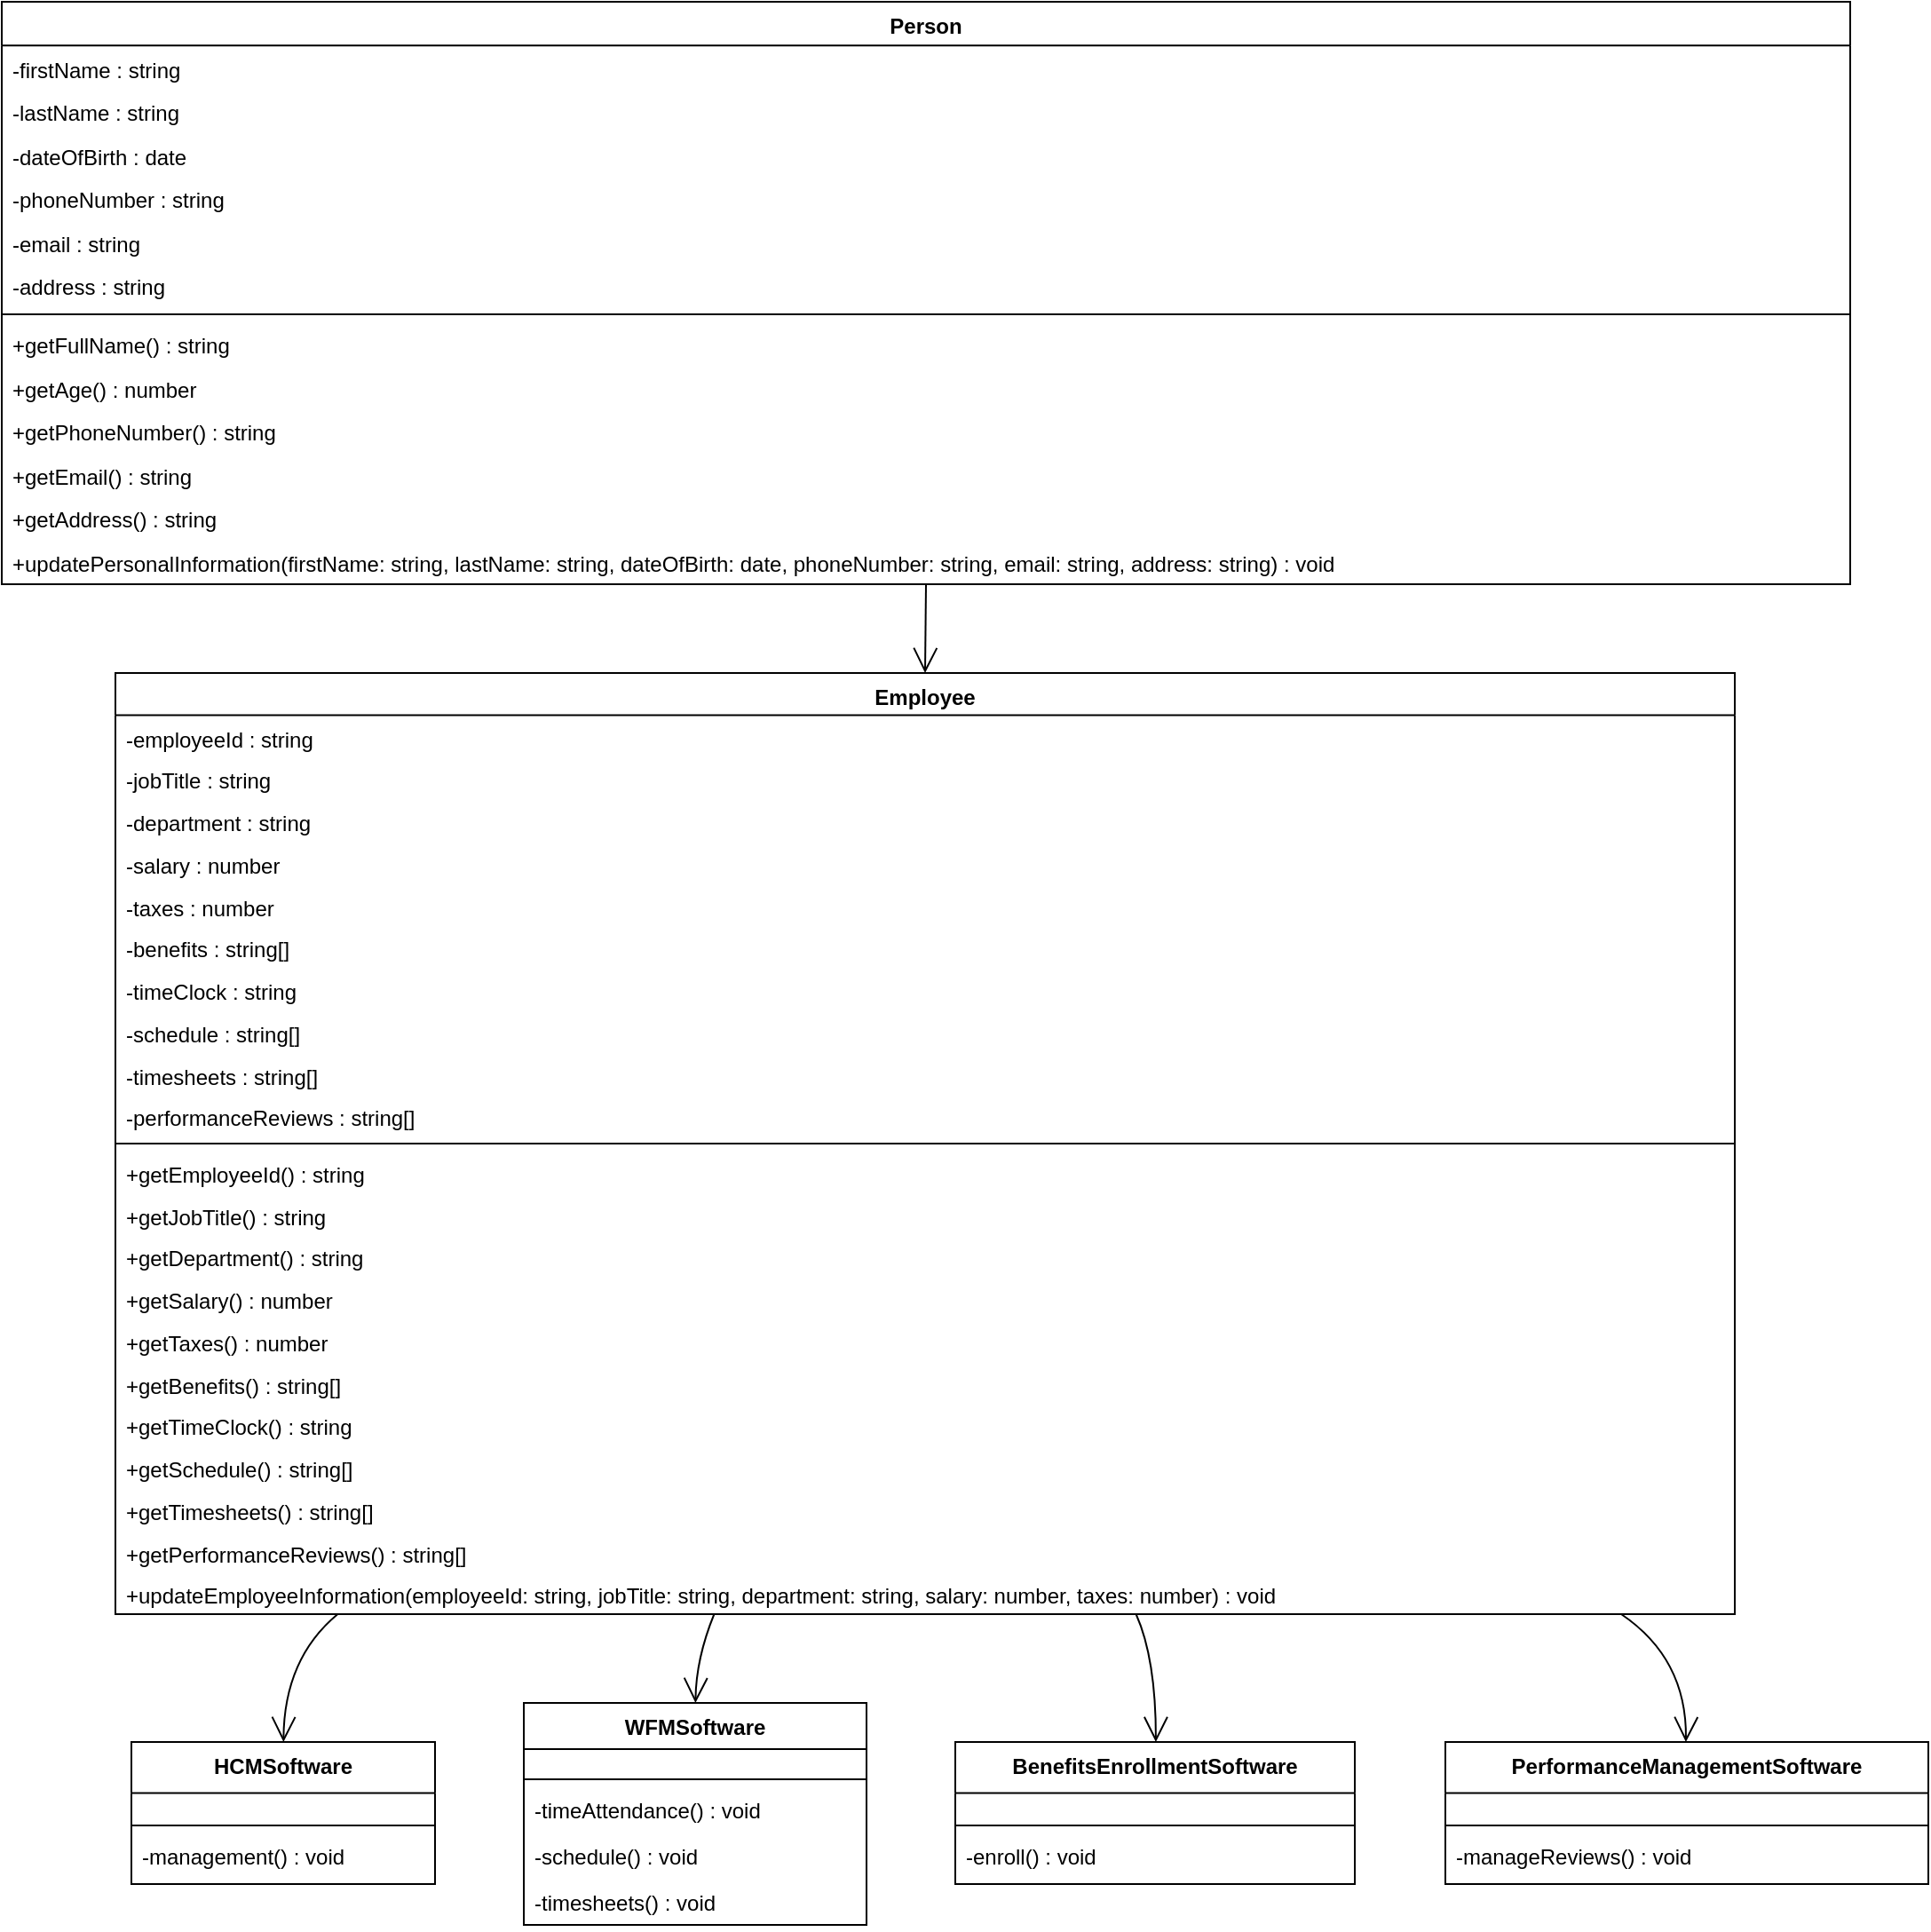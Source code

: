 <mxfile version="22.1.19" type="github">
  <diagram name="Page-1" id="Dys4mZfJFTHJ29TNCtgv">
    <mxGraphModel>
      <root>
        <mxCell id="0" />
        <mxCell id="1" parent="0" />
        <mxCell id="2" value="Person" style="swimlane;fontStyle=1;align=center;verticalAlign=top;childLayout=stackLayout;horizontal=1;startSize=24.577;horizontalStack=0;resizeParent=1;resizeParentMax=0;resizeLast=0;collapsible=0;marginBottom=0;" vertex="1" parent="1">
          <mxGeometry x="8" y="8" width="1041" height="328" as="geometry" />
        </mxCell>
        <mxCell id="3" value="-firstName : string" style="text;strokeColor=none;fillColor=none;align=left;verticalAlign=top;spacingLeft=4;spacingRight=4;overflow=hidden;rotatable=0;points=[[0,0.5],[1,0.5]];portConstraint=eastwest;" vertex="1" parent="2">
          <mxGeometry y="25" width="1041" height="25" as="geometry" />
        </mxCell>
        <mxCell id="4" value="-lastName : string" style="text;strokeColor=none;fillColor=none;align=left;verticalAlign=top;spacingLeft=4;spacingRight=4;overflow=hidden;rotatable=0;points=[[0,0.5],[1,0.5]];portConstraint=eastwest;" vertex="1" parent="2">
          <mxGeometry y="49" width="1041" height="25" as="geometry" />
        </mxCell>
        <mxCell id="5" value="-dateOfBirth : date" style="text;strokeColor=none;fillColor=none;align=left;verticalAlign=top;spacingLeft=4;spacingRight=4;overflow=hidden;rotatable=0;points=[[0,0.5],[1,0.5]];portConstraint=eastwest;" vertex="1" parent="2">
          <mxGeometry y="74" width="1041" height="25" as="geometry" />
        </mxCell>
        <mxCell id="6" value="-phoneNumber : string" style="text;strokeColor=none;fillColor=none;align=left;verticalAlign=top;spacingLeft=4;spacingRight=4;overflow=hidden;rotatable=0;points=[[0,0.5],[1,0.5]];portConstraint=eastwest;" vertex="1" parent="2">
          <mxGeometry y="98" width="1041" height="25" as="geometry" />
        </mxCell>
        <mxCell id="7" value="-email : string" style="text;strokeColor=none;fillColor=none;align=left;verticalAlign=top;spacingLeft=4;spacingRight=4;overflow=hidden;rotatable=0;points=[[0,0.5],[1,0.5]];portConstraint=eastwest;" vertex="1" parent="2">
          <mxGeometry y="123" width="1041" height="25" as="geometry" />
        </mxCell>
        <mxCell id="8" value="-address : string" style="text;strokeColor=none;fillColor=none;align=left;verticalAlign=top;spacingLeft=4;spacingRight=4;overflow=hidden;rotatable=0;points=[[0,0.5],[1,0.5]];portConstraint=eastwest;" vertex="1" parent="2">
          <mxGeometry y="147" width="1041" height="25" as="geometry" />
        </mxCell>
        <mxCell id="9" style="line;strokeWidth=1;fillColor=none;align=left;verticalAlign=middle;spacingTop=-1;spacingLeft=3;spacingRight=3;rotatable=0;labelPosition=right;points=[];portConstraint=eastwest;strokeColor=inherit;" vertex="1" parent="2">
          <mxGeometry y="172" width="1041" height="8" as="geometry" />
        </mxCell>
        <mxCell id="10" value="+getFullName() : string" style="text;strokeColor=none;fillColor=none;align=left;verticalAlign=top;spacingLeft=4;spacingRight=4;overflow=hidden;rotatable=0;points=[[0,0.5],[1,0.5]];portConstraint=eastwest;" vertex="1" parent="2">
          <mxGeometry y="180" width="1041" height="25" as="geometry" />
        </mxCell>
        <mxCell id="11" value="+getAge() : number" style="text;strokeColor=none;fillColor=none;align=left;verticalAlign=top;spacingLeft=4;spacingRight=4;overflow=hidden;rotatable=0;points=[[0,0.5],[1,0.5]];portConstraint=eastwest;" vertex="1" parent="2">
          <mxGeometry y="205" width="1041" height="25" as="geometry" />
        </mxCell>
        <mxCell id="12" value="+getPhoneNumber() : string" style="text;strokeColor=none;fillColor=none;align=left;verticalAlign=top;spacingLeft=4;spacingRight=4;overflow=hidden;rotatable=0;points=[[0,0.5],[1,0.5]];portConstraint=eastwest;" vertex="1" parent="2">
          <mxGeometry y="229" width="1041" height="25" as="geometry" />
        </mxCell>
        <mxCell id="13" value="+getEmail() : string" style="text;strokeColor=none;fillColor=none;align=left;verticalAlign=top;spacingLeft=4;spacingRight=4;overflow=hidden;rotatable=0;points=[[0,0.5],[1,0.5]];portConstraint=eastwest;" vertex="1" parent="2">
          <mxGeometry y="254" width="1041" height="25" as="geometry" />
        </mxCell>
        <mxCell id="14" value="+getAddress() : string" style="text;strokeColor=none;fillColor=none;align=left;verticalAlign=top;spacingLeft=4;spacingRight=4;overflow=hidden;rotatable=0;points=[[0,0.5],[1,0.5]];portConstraint=eastwest;" vertex="1" parent="2">
          <mxGeometry y="278" width="1041" height="25" as="geometry" />
        </mxCell>
        <mxCell id="15" value="+updatePersonalInformation(firstName: string, lastName: string, dateOfBirth: date, phoneNumber: string, email: string, address: string) : void" style="text;strokeColor=none;fillColor=none;align=left;verticalAlign=top;spacingLeft=4;spacingRight=4;overflow=hidden;rotatable=0;points=[[0,0.5],[1,0.5]];portConstraint=eastwest;" vertex="1" parent="2">
          <mxGeometry y="303" width="1041" height="25" as="geometry" />
        </mxCell>
        <mxCell id="16" value="Employee" style="swimlane;fontStyle=1;align=center;verticalAlign=top;childLayout=stackLayout;horizontal=1;startSize=23.727;horizontalStack=0;resizeParent=1;resizeParentMax=0;resizeLast=0;collapsible=0;marginBottom=0;" vertex="1" parent="1">
          <mxGeometry x="72" y="386" width="912" height="530" as="geometry" />
        </mxCell>
        <mxCell id="17" value="-employeeId : string" style="text;strokeColor=none;fillColor=none;align=left;verticalAlign=top;spacingLeft=4;spacingRight=4;overflow=hidden;rotatable=0;points=[[0,0.5],[1,0.5]];portConstraint=eastwest;" vertex="1" parent="16">
          <mxGeometry y="24" width="912" height="24" as="geometry" />
        </mxCell>
        <mxCell id="18" value="-jobTitle : string" style="text;strokeColor=none;fillColor=none;align=left;verticalAlign=top;spacingLeft=4;spacingRight=4;overflow=hidden;rotatable=0;points=[[0,0.5],[1,0.5]];portConstraint=eastwest;" vertex="1" parent="16">
          <mxGeometry y="47" width="912" height="24" as="geometry" />
        </mxCell>
        <mxCell id="19" value="-department : string" style="text;strokeColor=none;fillColor=none;align=left;verticalAlign=top;spacingLeft=4;spacingRight=4;overflow=hidden;rotatable=0;points=[[0,0.5],[1,0.5]];portConstraint=eastwest;" vertex="1" parent="16">
          <mxGeometry y="71" width="912" height="24" as="geometry" />
        </mxCell>
        <mxCell id="20" value="-salary : number" style="text;strokeColor=none;fillColor=none;align=left;verticalAlign=top;spacingLeft=4;spacingRight=4;overflow=hidden;rotatable=0;points=[[0,0.5],[1,0.5]];portConstraint=eastwest;" vertex="1" parent="16">
          <mxGeometry y="95" width="912" height="24" as="geometry" />
        </mxCell>
        <mxCell id="21" value="-taxes : number" style="text;strokeColor=none;fillColor=none;align=left;verticalAlign=top;spacingLeft=4;spacingRight=4;overflow=hidden;rotatable=0;points=[[0,0.5],[1,0.5]];portConstraint=eastwest;" vertex="1" parent="16">
          <mxGeometry y="119" width="912" height="24" as="geometry" />
        </mxCell>
        <mxCell id="22" value="-benefits : string[]" style="text;strokeColor=none;fillColor=none;align=left;verticalAlign=top;spacingLeft=4;spacingRight=4;overflow=hidden;rotatable=0;points=[[0,0.5],[1,0.5]];portConstraint=eastwest;" vertex="1" parent="16">
          <mxGeometry y="142" width="912" height="24" as="geometry" />
        </mxCell>
        <mxCell id="23" value="-timeClock : string" style="text;strokeColor=none;fillColor=none;align=left;verticalAlign=top;spacingLeft=4;spacingRight=4;overflow=hidden;rotatable=0;points=[[0,0.5],[1,0.5]];portConstraint=eastwest;" vertex="1" parent="16">
          <mxGeometry y="166" width="912" height="24" as="geometry" />
        </mxCell>
        <mxCell id="24" value="-schedule : string[]" style="text;strokeColor=none;fillColor=none;align=left;verticalAlign=top;spacingLeft=4;spacingRight=4;overflow=hidden;rotatable=0;points=[[0,0.5],[1,0.5]];portConstraint=eastwest;" vertex="1" parent="16">
          <mxGeometry y="190" width="912" height="24" as="geometry" />
        </mxCell>
        <mxCell id="25" value="-timesheets : string[]" style="text;strokeColor=none;fillColor=none;align=left;verticalAlign=top;spacingLeft=4;spacingRight=4;overflow=hidden;rotatable=0;points=[[0,0.5],[1,0.5]];portConstraint=eastwest;" vertex="1" parent="16">
          <mxGeometry y="214" width="912" height="24" as="geometry" />
        </mxCell>
        <mxCell id="26" value="-performanceReviews : string[]" style="text;strokeColor=none;fillColor=none;align=left;verticalAlign=top;spacingLeft=4;spacingRight=4;overflow=hidden;rotatable=0;points=[[0,0.5],[1,0.5]];portConstraint=eastwest;" vertex="1" parent="16">
          <mxGeometry y="237" width="912" height="24" as="geometry" />
        </mxCell>
        <mxCell id="27" style="line;strokeWidth=1;fillColor=none;align=left;verticalAlign=middle;spacingTop=-1;spacingLeft=3;spacingRight=3;rotatable=0;labelPosition=right;points=[];portConstraint=eastwest;strokeColor=inherit;" vertex="1" parent="16">
          <mxGeometry y="261" width="912" height="8" as="geometry" />
        </mxCell>
        <mxCell id="28" value="+getEmployeeId() : string" style="text;strokeColor=none;fillColor=none;align=left;verticalAlign=top;spacingLeft=4;spacingRight=4;overflow=hidden;rotatable=0;points=[[0,0.5],[1,0.5]];portConstraint=eastwest;" vertex="1" parent="16">
          <mxGeometry y="269" width="912" height="24" as="geometry" />
        </mxCell>
        <mxCell id="29" value="+getJobTitle() : string" style="text;strokeColor=none;fillColor=none;align=left;verticalAlign=top;spacingLeft=4;spacingRight=4;overflow=hidden;rotatable=0;points=[[0,0.5],[1,0.5]];portConstraint=eastwest;" vertex="1" parent="16">
          <mxGeometry y="293" width="912" height="24" as="geometry" />
        </mxCell>
        <mxCell id="30" value="+getDepartment() : string" style="text;strokeColor=none;fillColor=none;align=left;verticalAlign=top;spacingLeft=4;spacingRight=4;overflow=hidden;rotatable=0;points=[[0,0.5],[1,0.5]];portConstraint=eastwest;" vertex="1" parent="16">
          <mxGeometry y="316" width="912" height="24" as="geometry" />
        </mxCell>
        <mxCell id="31" value="+getSalary() : number" style="text;strokeColor=none;fillColor=none;align=left;verticalAlign=top;spacingLeft=4;spacingRight=4;overflow=hidden;rotatable=0;points=[[0,0.5],[1,0.5]];portConstraint=eastwest;" vertex="1" parent="16">
          <mxGeometry y="340" width="912" height="24" as="geometry" />
        </mxCell>
        <mxCell id="32" value="+getTaxes() : number" style="text;strokeColor=none;fillColor=none;align=left;verticalAlign=top;spacingLeft=4;spacingRight=4;overflow=hidden;rotatable=0;points=[[0,0.5],[1,0.5]];portConstraint=eastwest;" vertex="1" parent="16">
          <mxGeometry y="364" width="912" height="24" as="geometry" />
        </mxCell>
        <mxCell id="33" value="+getBenefits() : string[]" style="text;strokeColor=none;fillColor=none;align=left;verticalAlign=top;spacingLeft=4;spacingRight=4;overflow=hidden;rotatable=0;points=[[0,0.5],[1,0.5]];portConstraint=eastwest;" vertex="1" parent="16">
          <mxGeometry y="388" width="912" height="24" as="geometry" />
        </mxCell>
        <mxCell id="34" value="+getTimeClock() : string" style="text;strokeColor=none;fillColor=none;align=left;verticalAlign=top;spacingLeft=4;spacingRight=4;overflow=hidden;rotatable=0;points=[[0,0.5],[1,0.5]];portConstraint=eastwest;" vertex="1" parent="16">
          <mxGeometry y="411" width="912" height="24" as="geometry" />
        </mxCell>
        <mxCell id="35" value="+getSchedule() : string[]" style="text;strokeColor=none;fillColor=none;align=left;verticalAlign=top;spacingLeft=4;spacingRight=4;overflow=hidden;rotatable=0;points=[[0,0.5],[1,0.5]];portConstraint=eastwest;" vertex="1" parent="16">
          <mxGeometry y="435" width="912" height="24" as="geometry" />
        </mxCell>
        <mxCell id="36" value="+getTimesheets() : string[]" style="text;strokeColor=none;fillColor=none;align=left;verticalAlign=top;spacingLeft=4;spacingRight=4;overflow=hidden;rotatable=0;points=[[0,0.5],[1,0.5]];portConstraint=eastwest;" vertex="1" parent="16">
          <mxGeometry y="459" width="912" height="24" as="geometry" />
        </mxCell>
        <mxCell id="37" value="+getPerformanceReviews() : string[]" style="text;strokeColor=none;fillColor=none;align=left;verticalAlign=top;spacingLeft=4;spacingRight=4;overflow=hidden;rotatable=0;points=[[0,0.5],[1,0.5]];portConstraint=eastwest;" vertex="1" parent="16">
          <mxGeometry y="483" width="912" height="24" as="geometry" />
        </mxCell>
        <mxCell id="38" value="+updateEmployeeInformation(employeeId: string, jobTitle: string, department: string, salary: number, taxes: number) : void" style="text;strokeColor=none;fillColor=none;align=left;verticalAlign=top;spacingLeft=4;spacingRight=4;overflow=hidden;rotatable=0;points=[[0,0.5],[1,0.5]];portConstraint=eastwest;" vertex="1" parent="16">
          <mxGeometry y="506" width="912" height="24" as="geometry" />
        </mxCell>
        <mxCell id="39" value="HCMSoftware" style="swimlane;fontStyle=1;align=center;verticalAlign=top;childLayout=stackLayout;horizontal=1;startSize=28.8;horizontalStack=0;resizeParent=1;resizeParentMax=0;resizeLast=0;collapsible=0;marginBottom=0;" vertex="1" parent="1">
          <mxGeometry x="81" y="988" width="171" height="80" as="geometry" />
        </mxCell>
        <mxCell id="40" style="line;strokeWidth=1;fillColor=none;align=left;verticalAlign=middle;spacingTop=-1;spacingLeft=3;spacingRight=3;rotatable=0;labelPosition=right;points=[];portConstraint=eastwest;strokeColor=inherit;" vertex="1" parent="39">
          <mxGeometry y="43" width="171" height="8" as="geometry" />
        </mxCell>
        <mxCell id="41" value="-management() : void" style="text;strokeColor=none;fillColor=none;align=left;verticalAlign=top;spacingLeft=4;spacingRight=4;overflow=hidden;rotatable=0;points=[[0,0.5],[1,0.5]];portConstraint=eastwest;" vertex="1" parent="39">
          <mxGeometry y="51" width="171" height="29" as="geometry" />
        </mxCell>
        <mxCell id="42" value="WFMSoftware" style="swimlane;fontStyle=1;align=center;verticalAlign=top;childLayout=stackLayout;horizontal=1;startSize=26;horizontalStack=0;resizeParent=1;resizeParentMax=0;resizeLast=0;collapsible=0;marginBottom=0;" vertex="1" parent="1">
          <mxGeometry x="302" y="966" width="193" height="125" as="geometry" />
        </mxCell>
        <mxCell id="43" style="line;strokeWidth=1;fillColor=none;align=left;verticalAlign=middle;spacingTop=-1;spacingLeft=3;spacingRight=3;rotatable=0;labelPosition=right;points=[];portConstraint=eastwest;strokeColor=inherit;" vertex="1" parent="42">
          <mxGeometry y="39" width="193" height="8" as="geometry" />
        </mxCell>
        <mxCell id="44" value="-timeAttendance() : void" style="text;strokeColor=none;fillColor=none;align=left;verticalAlign=top;spacingLeft=4;spacingRight=4;overflow=hidden;rotatable=0;points=[[0,0.5],[1,0.5]];portConstraint=eastwest;" vertex="1" parent="42">
          <mxGeometry y="47" width="193" height="26" as="geometry" />
        </mxCell>
        <mxCell id="45" value="-schedule() : void" style="text;strokeColor=none;fillColor=none;align=left;verticalAlign=top;spacingLeft=4;spacingRight=4;overflow=hidden;rotatable=0;points=[[0,0.5],[1,0.5]];portConstraint=eastwest;" vertex="1" parent="42">
          <mxGeometry y="73" width="193" height="26" as="geometry" />
        </mxCell>
        <mxCell id="46" value="-timesheets() : void" style="text;strokeColor=none;fillColor=none;align=left;verticalAlign=top;spacingLeft=4;spacingRight=4;overflow=hidden;rotatable=0;points=[[0,0.5],[1,0.5]];portConstraint=eastwest;" vertex="1" parent="42">
          <mxGeometry y="99" width="193" height="26" as="geometry" />
        </mxCell>
        <mxCell id="47" value="BenefitsEnrollmentSoftware" style="swimlane;fontStyle=1;align=center;verticalAlign=top;childLayout=stackLayout;horizontal=1;startSize=28.8;horizontalStack=0;resizeParent=1;resizeParentMax=0;resizeLast=0;collapsible=0;marginBottom=0;" vertex="1" parent="1">
          <mxGeometry x="545" y="988" width="225" height="80" as="geometry" />
        </mxCell>
        <mxCell id="48" style="line;strokeWidth=1;fillColor=none;align=left;verticalAlign=middle;spacingTop=-1;spacingLeft=3;spacingRight=3;rotatable=0;labelPosition=right;points=[];portConstraint=eastwest;strokeColor=inherit;" vertex="1" parent="47">
          <mxGeometry y="43" width="225" height="8" as="geometry" />
        </mxCell>
        <mxCell id="49" value="-enroll() : void" style="text;strokeColor=none;fillColor=none;align=left;verticalAlign=top;spacingLeft=4;spacingRight=4;overflow=hidden;rotatable=0;points=[[0,0.5],[1,0.5]];portConstraint=eastwest;" vertex="1" parent="47">
          <mxGeometry y="51" width="225" height="29" as="geometry" />
        </mxCell>
        <mxCell id="50" value="PerformanceManagementSoftware" style="swimlane;fontStyle=1;align=center;verticalAlign=top;childLayout=stackLayout;horizontal=1;startSize=28.8;horizontalStack=0;resizeParent=1;resizeParentMax=0;resizeLast=0;collapsible=0;marginBottom=0;" vertex="1" parent="1">
          <mxGeometry x="821" y="988" width="272" height="80" as="geometry" />
        </mxCell>
        <mxCell id="51" style="line;strokeWidth=1;fillColor=none;align=left;verticalAlign=middle;spacingTop=-1;spacingLeft=3;spacingRight=3;rotatable=0;labelPosition=right;points=[];portConstraint=eastwest;strokeColor=inherit;" vertex="1" parent="50">
          <mxGeometry y="43" width="272" height="8" as="geometry" />
        </mxCell>
        <mxCell id="52" value="-manageReviews() : void" style="text;strokeColor=none;fillColor=none;align=left;verticalAlign=top;spacingLeft=4;spacingRight=4;overflow=hidden;rotatable=0;points=[[0,0.5],[1,0.5]];portConstraint=eastwest;" vertex="1" parent="50">
          <mxGeometry y="51" width="272" height="29" as="geometry" />
        </mxCell>
        <mxCell id="53" value="" style="curved=1;startArrow=none;endArrow=open;endSize=12;exitX=0.5;exitY=0.998;entryX=0.5;entryY=-0.001;" edge="1" parent="1" source="2" target="16">
          <mxGeometry relative="1" as="geometry">
            <Array as="points" />
          </mxGeometry>
        </mxCell>
        <mxCell id="54" value="" style="curved=1;startArrow=none;endArrow=open;endSize=12;exitX=0.138;exitY=0.999;entryX=0.501;entryY=0;" edge="1" parent="1" source="16" target="39">
          <mxGeometry relative="1" as="geometry">
            <Array as="points">
              <mxPoint x="167" y="941" />
            </Array>
          </mxGeometry>
        </mxCell>
        <mxCell id="55" value="" style="curved=1;startArrow=none;endArrow=open;endSize=12;exitX=0.37;exitY=0.999;entryX=0.501;entryY=-0.004;" edge="1" parent="1" source="16" target="42">
          <mxGeometry relative="1" as="geometry">
            <Array as="points">
              <mxPoint x="399" y="941" />
            </Array>
          </mxGeometry>
        </mxCell>
        <mxCell id="56" value="" style="curved=1;startArrow=none;endArrow=open;endSize=12;exitX=0.63;exitY=0.999;entryX=0.502;entryY=0;" edge="1" parent="1" source="16" target="47">
          <mxGeometry relative="1" as="geometry">
            <Array as="points">
              <mxPoint x="658" y="941" />
            </Array>
          </mxGeometry>
        </mxCell>
        <mxCell id="57" value="" style="curved=1;startArrow=none;endArrow=open;endSize=12;exitX=0.929;exitY=0.999;entryX=0.498;entryY=0;" edge="1" parent="1" source="16" target="50">
          <mxGeometry relative="1" as="geometry">
            <Array as="points">
              <mxPoint x="957" y="941" />
            </Array>
          </mxGeometry>
        </mxCell>
      </root>
    </mxGraphModel>
  </diagram>
</mxfile>
